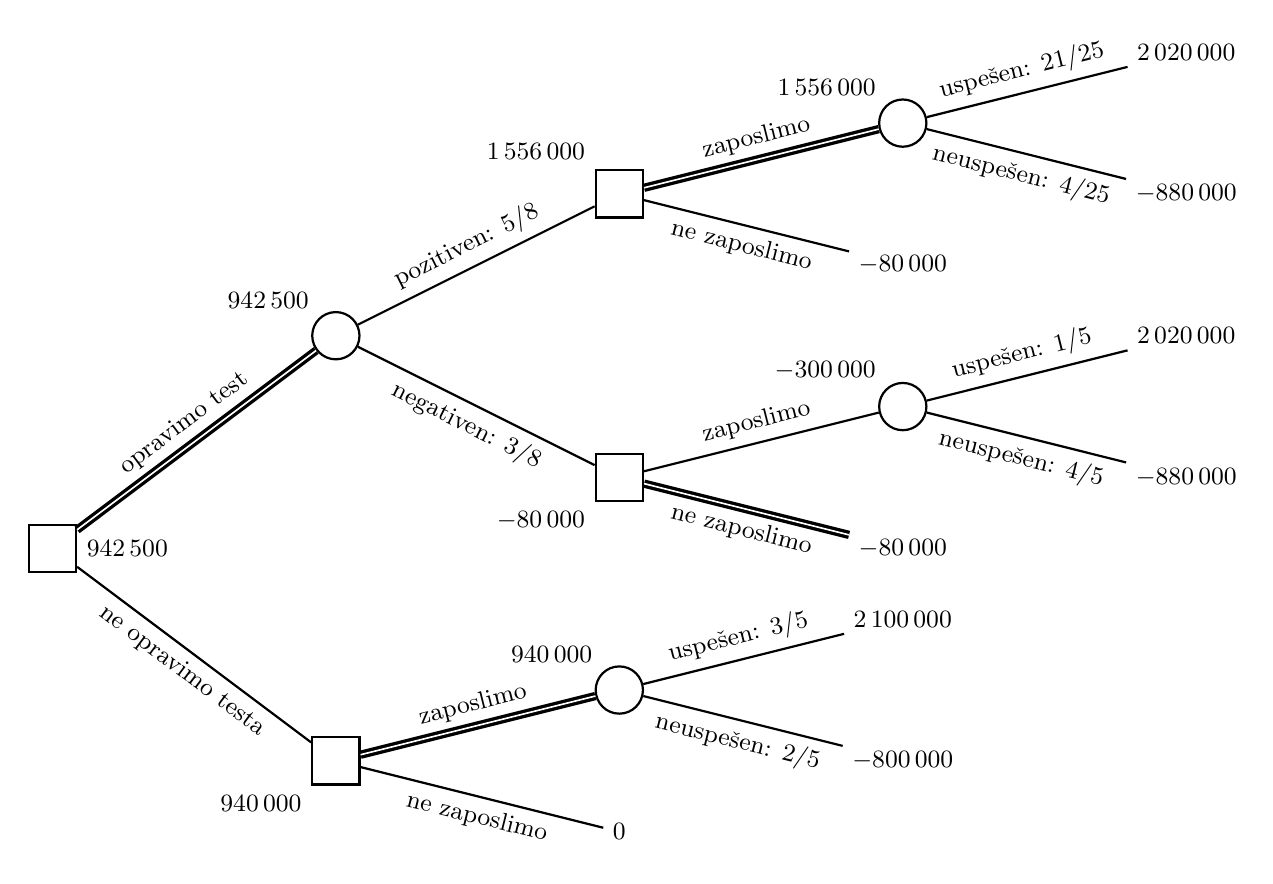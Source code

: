 \begin{tikzpicture}[style=thick,scale=0.9]
\small
\tikzstyle{dec}=[draw,rectangle,minimum size=0.6cm]
\tikzstyle{ran}=[draw,circle,minimum size=0.6cm]
\tikzstyle{pick}=[double, very thick]
\node[dec] (A) at (-8,-1) [label=right:$942\,500 €$] {};
\node[ran] (B) at (-4, 2) [label=135:$942\,500 €$] {};
\node[dec] (C) at (-4,-4) [label=225:$940\,000 €$] {};
\node[dec] (D) at ( 0, 4) [label=135:$1\,556\,000 €$] {};
\node[dec] (E) at ( 0, 0) [label=225:$-80\,000 €$] {};
\node[ran] (F) at ( 0,-3) [label=135:$940\,000 €$] {};
\node      (G) at ( 0,-5) {$0 €$};
\node[ran] (H) at ( 4, 5) [label=135:$1\,556\,000 €$] {};
\node      (I) at ( 4, 3) {$-80\,000 €$};
\node[ran] (J) at ( 4, 1) [label=135:$-300\,000 €$] {};
\node      (K) at ( 4,-1) {$-80\,000 €$};
\node      (L) at ( 4,-2) {$2\,100\,000 €$};
\node      (M) at ( 4,-4) {$-800\,000 €$};
\node      (N) at ( 8, 6) {$2\,020\,000 €$};
\node      (O) at ( 8, 4) {$-880\,000 €$};
\node      (P) at ( 8, 2) {$2\,020\,000 €$};
\node      (Q) at ( 8, 0) {$-880\,000 €$};

\draw[pick] (A) -- (B) node[above, midway, sloped] {opravimo test};
\draw (A) -- (C) node[below, midway, sloped] {ne opravimo testa};
\draw (B) -- (D) node[above, midway, sloped] {pozitiven: $5/8$};
\draw (B) -- (E) node[below, midway, sloped] {negativen: $3/8$};
\draw[pick] (C) -- (F) node[above, midway, sloped] {zaposlimo};
\draw (C) -- (G) node[below, midway, sloped] {ne zaposlimo};
\draw[pick] (D) -- (H) node[above, midway, sloped] {zaposlimo};
\draw (D) -- (I) node[below, midway, sloped] {ne zaposlimo};
\draw (E) -- (J) node[above, midway, sloped] {zaposlimo};
\draw[pick] (E) -- (K) node[below, midway, sloped] {ne zaposlimo};
\draw (F) -- (L) node[above, midway, sloped] {uspešen: $3/5$};
\draw (F) -- (M) node[below, midway, sloped] {neuspešen: $2/5$};
\draw (H) -- (N) node[above, midway, sloped] {uspešen: $21/25$};
\draw (H) -- (O) node[below, midway, sloped] {neuspešen: $4/25$};
\draw (J) -- (P) node[above, midway, sloped] {uspešen: $1/5$};
\draw (J) -- (Q) node[below, midway, sloped] {neuspešen: $4/5$};
\end{tikzpicture}
